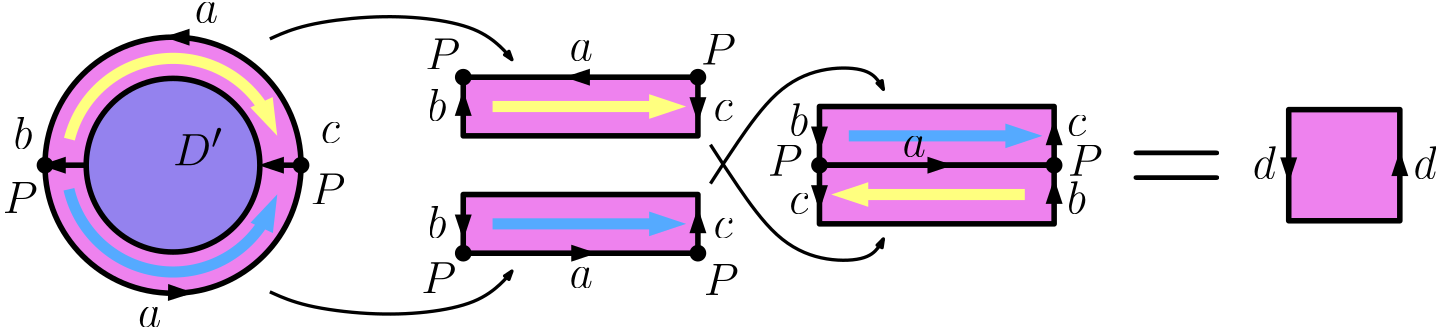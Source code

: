 <?xml version="1.0"?>
<!DOCTYPE ipe SYSTEM "ipe.dtd">
<ipe version="70107" creator="Ipe 7.1.8">
<info created="D:20130414171122" modified="D:20160228123126"/>
<ipestyle name="basic">
<symbol name="arrow/arc(spx)">
<path stroke="sym-stroke" fill="sym-stroke" pen="sym-pen">
0 0 m
-1 0.333 l
-1 -0.333 l
h
</path>
</symbol>
<symbol name="arrow/farc(spx)">
<path stroke="sym-stroke" fill="white" pen="sym-pen">
0 0 m
-1 0.333 l
-1 -0.333 l
h
</path>
</symbol>
<symbol name="mark/circle(sx)" transformations="translations">
<path fill="sym-stroke">
0.6 0 0 0.6 0 0 e
0.4 0 0 0.4 0 0 e
</path>
</symbol>
<symbol name="mark/disk(sx)" transformations="translations">
<path fill="sym-stroke">
0.6 0 0 0.6 0 0 e
</path>
</symbol>
<symbol name="mark/fdisk(sfx)" transformations="translations">
<group>
<path fill="sym-fill">
0.5 0 0 0.5 0 0 e
</path>
<path fill="sym-stroke" fillrule="eofill">
0.6 0 0 0.6 0 0 e
0.4 0 0 0.4 0 0 e
</path>
</group>
</symbol>
<symbol name="mark/box(sx)" transformations="translations">
<path fill="sym-stroke" fillrule="eofill">
-0.6 -0.6 m
0.6 -0.6 l
0.6 0.6 l
-0.6 0.6 l
h
-0.4 -0.4 m
0.4 -0.4 l
0.4 0.4 l
-0.4 0.4 l
h
</path>
</symbol>
<symbol name="mark/square(sx)" transformations="translations">
<path fill="sym-stroke">
-0.6 -0.6 m
0.6 -0.6 l
0.6 0.6 l
-0.6 0.6 l
h
</path>
</symbol>
<symbol name="mark/fsquare(sfx)" transformations="translations">
<group>
<path fill="sym-fill">
-0.5 -0.5 m
0.5 -0.5 l
0.5 0.5 l
-0.5 0.5 l
h
</path>
<path fill="sym-stroke" fillrule="eofill">
-0.6 -0.6 m
0.6 -0.6 l
0.6 0.6 l
-0.6 0.6 l
h
-0.4 -0.4 m
0.4 -0.4 l
0.4 0.4 l
-0.4 0.4 l
h
</path>
</group>
</symbol>
<symbol name="mark/cross(sx)" transformations="translations">
<group>
<path fill="sym-stroke">
-0.43 -0.57 m
0.57 0.43 l
0.43 0.57 l
-0.57 -0.43 l
h
</path>
<path fill="sym-stroke">
-0.43 0.57 m
0.57 -0.43 l
0.43 -0.57 l
-0.57 0.43 l
h
</path>
</group>
</symbol>
<symbol name="arrow/fnormal(spx)">
<path stroke="sym-stroke" fill="white" pen="sym-pen">
0 0 m
-1 0.333 l
-1 -0.333 l
h
</path>
</symbol>
<symbol name="arrow/pointed(spx)">
<path stroke="sym-stroke" fill="sym-stroke" pen="sym-pen">
0 0 m
-1 0.333 l
-0.8 0 l
-1 -0.333 l
h
</path>
</symbol>
<symbol name="arrow/fpointed(spx)">
<path stroke="sym-stroke" fill="white" pen="sym-pen">
0 0 m
-1 0.333 l
-0.8 0 l
-1 -0.333 l
h
</path>
</symbol>
<symbol name="arrow/linear(spx)">
<path stroke="sym-stroke" pen="sym-pen">
-1 0.333 m
0 0 l
-1 -0.333 l
</path>
</symbol>
<symbol name="arrow/fdouble(spx)">
<path stroke="sym-stroke" fill="white" pen="sym-pen">
0 0 m
-1 0.333 l
-1 -0.333 l
h
-1 0 m
-2 0.333 l
-2 -0.333 l
h
</path>
</symbol>
<symbol name="arrow/double(spx)">
<path stroke="sym-stroke" fill="sym-stroke" pen="sym-pen">
0 0 m
-1 0.333 l
-1 -0.333 l
h
-1 0 m
-2 0.333 l
-2 -0.333 l
h
</path>
</symbol>
<pen name="heavier" value="0.8"/>
<pen name="fat" value="1.2"/>
<pen name="ultrafat" value="2"/>
<symbolsize name="large" value="5"/>
<symbolsize name="small" value="2"/>
<symbolsize name="tiny" value="1.1"/>
<arrowsize name="large" value="10"/>
<arrowsize name="small" value="5"/>
<arrowsize name="tiny" value="3"/>
<color name="red" value="1 0 0"/>
<color name="green" value="0 1 0"/>
<color name="blue" value="0 0 1"/>
<color name="yellow" value="1 1 0"/>
<color name="orange" value="1 0.647 0"/>
<color name="gold" value="1 0.843 0"/>
<color name="purple" value="0.627 0.125 0.941"/>
<color name="gray" value="0.745"/>
<color name="brown" value="0.647 0.165 0.165"/>
<color name="navy" value="0 0 0.502"/>
<color name="pink" value="1 0.753 0.796"/>
<color name="seagreen" value="0.18 0.545 0.341"/>
<color name="turquoise" value="0.251 0.878 0.816"/>
<color name="violet" value="0.933 0.51 0.933"/>
<color name="darkblue" value="0 0 0.545"/>
<color name="darkcyan" value="0 0.545 0.545"/>
<color name="darkgray" value="0.663"/>
<color name="darkgreen" value="0 0.392 0"/>
<color name="darkmagenta" value="0.545 0 0.545"/>
<color name="darkorange" value="1 0.549 0"/>
<color name="darkred" value="0.545 0 0"/>
<color name="lightblue" value="0.678 0.847 0.902"/>
<color name="lightcyan" value="0.878 1 1"/>
<color name="lightgray" value="0.827"/>
<color name="lightgreen" value="0.565 0.933 0.565"/>
<color name="lightyellow" value="1 1 0.878"/>
<dashstyle name="dashed" value="[4] 0"/>
<dashstyle name="dotted" value="[1 3] 0"/>
<dashstyle name="dash dotted" value="[4 2 1 2] 0"/>
<dashstyle name="dash dot dotted" value="[4 2 1 2 1 2] 0"/>
<textsize name="large" value="\large"/>
<textsize name="small" value="\small"/>
<textsize name="tiny" value="\tiny"/>
<textsize name="Large" value="\Large"/>
<textsize name="LARGE" value="\LARGE"/>
<textsize name="huge" value="\huge"/>
<textsize name="Huge" value="\Huge"/>
<textsize name="footnote" value="\footnotesize"/>
<textstyle name="center" begin="\begin{center}" end="\end{center}"/>
<textstyle name="itemize" begin="\begin{itemize}" end="\end{itemize}"/>
<textstyle name="item" begin="\begin{itemize}\item{}" end="\end{itemize}"/>
<gridsize name="4 pts" value="4"/>
<gridsize name="8 pts (~3 mm)" value="8"/>
<gridsize name="16 pts (~6 mm)" value="16"/>
<gridsize name="32 pts (~12 mm)" value="32"/>
<gridsize name="10 pts (~3.5 mm)" value="10"/>
<gridsize name="20 pts (~7 mm)" value="20"/>
<gridsize name="14 pts (~5 mm)" value="14"/>
<gridsize name="28 pts (~10 mm)" value="28"/>
<gridsize name="56 pts (~20 mm)" value="56"/>
<anglesize name="90 deg" value="90"/>
<anglesize name="60 deg" value="60"/>
<anglesize name="45 deg" value="45"/>
<anglesize name="30 deg" value="30"/>
<anglesize name="22.5 deg" value="22.5"/>
<tiling name="falling" angle="-60" step="4" width="1"/>
<tiling name="rising" angle="30" step="4" width="1"/>
</ipestyle>
<ipestyle name="prueba">
<symbol name="arrow/arc(spx)">
<path stroke="sym-stroke" fill="sym-stroke" pen="sym-pen">
0 0 m
-1 0.333 l
-1 -0.333 l
h
</path>
</symbol>
<symbol name="arrow/farc(spx)">
<path stroke="sym-stroke" fill="white" pen="sym-pen">
0 0 m
-1 0.333 l
-1 -0.333 l
h
</path>
</symbol>
<symbol name="mark/circle(sx)" transformations="translations">
<path fill="sym-stroke">
0.6 0 0 0.6 0 0 e
0.4 0 0 0.4 0 0 e
</path>
</symbol>
<symbol name="mark/disk(sx)" transformations="translations">
<path fill="sym-stroke">
0.6 0 0 0.6 0 0 e
</path>
</symbol>
<symbol name="mark/fdisk(sfx)" transformations="translations">
<group>
<path fill="sym-fill">
0.5 0 0 0.5 0 0 e
</path>
<path fill="sym-stroke" fillrule="eofill">
0.6 0 0 0.6 0 0 e
0.4 0 0 0.4 0 0 e
</path>
</group>
</symbol>
<symbol name="mark/box(sx)" transformations="translations">
<path fill="sym-stroke" fillrule="eofill">
-0.6 -0.6 m
0.6 -0.6 l
0.6 0.6 l
-0.6 0.6 l
h
-0.4 -0.4 m
0.4 -0.4 l
0.4 0.4 l
-0.4 0.4 l
h
</path>
</symbol>
<symbol name="mark/square(sx)" transformations="translations">
<path fill="sym-stroke">
-0.6 -0.6 m
0.6 -0.6 l
0.6 0.6 l
-0.6 0.6 l
h
</path>
</symbol>
<symbol name="mark/fsquare(sfx)" transformations="translations">
<group>
<path fill="sym-fill">
-0.5 -0.5 m
0.5 -0.5 l
0.5 0.5 l
-0.5 0.5 l
h
</path>
<path fill="sym-stroke" fillrule="eofill">
-0.6 -0.6 m
0.6 -0.6 l
0.6 0.6 l
-0.6 0.6 l
h
-0.4 -0.4 m
0.4 -0.4 l
0.4 0.4 l
-0.4 0.4 l
h
</path>
</group>
</symbol>
<symbol name="mark/cross(sx)" transformations="translations">
<group>
<path fill="sym-stroke">
-0.43 -0.57 m
0.57 0.43 l
0.43 0.57 l
-0.57 -0.43 l
h
</path>
<path fill="sym-stroke">
-0.43 0.57 m
0.57 -0.43 l
0.43 -0.57 l
-0.57 0.43 l
h
</path>
</group>
</symbol>
<symbol name="arrow/fnormal(spx)">
<path stroke="sym-stroke" fill="white" pen="sym-pen">
0 0 m
-1 0.333 l
-1 -0.333 l
h
</path>
</symbol>
<symbol name="arrow/pointed(spx)">
<path stroke="sym-stroke" fill="sym-stroke" pen="sym-pen">
0 0 m
-1 0.333 l
-0.8 0 l
-1 -0.333 l
h
</path>
</symbol>
<symbol name="arrow/fpointed(spx)">
<path stroke="sym-stroke" fill="white" pen="sym-pen">
0 0 m
-1 0.333 l
-0.8 0 l
-1 -0.333 l
h
</path>
</symbol>
<symbol name="arrow/linear(spx)">
<path stroke="sym-stroke" pen="sym-pen">
-1 0.333 m
0 0 l
-1 -0.333 l
</path>
</symbol>
<symbol name="arrow/fdouble(spx)">
<path stroke="sym-stroke" fill="white" pen="sym-pen">
0 0 m
-1 0.333 l
-1 -0.333 l
h
-1 0 m
-2 0.333 l
-2 -0.333 l
h
</path>
</symbol>
<symbol name="arrow/double(spx)">
<path stroke="sym-stroke" fill="sym-stroke" pen="sym-pen">
0 0 m
-1 0.333 l
-1 -0.333 l
h
-1 0 m
-2 0.333 l
-2 -0.333 l
h
</path>
</symbol>
<pen name="heavier" value="0.8"/>
<pen name="fat" value="1.2"/>
<pen name="ultrafat" value="2"/>
<symbolsize name="large" value="5"/>
<symbolsize name="small" value="2"/>
<symbolsize name="tiny" value="1.1"/>
<arrowsize name="large" value="10"/>
<arrowsize name="small" value="5"/>
<arrowsize name="tiny" value="3"/>
<color name="red" value="1 0 0"/>
<color name="green" value="0 1 0"/>
<color name="blue" value="0 0 1"/>
<color name="yellow" value="1 1 0"/>
<color name="orange" value="1 0.647 0"/>
<color name="gold" value="1 0.843 0"/>
<color name="purple" value="0.627 0.125 0.941"/>
<color name="gray" value="0.745"/>
<color name="brown" value="0.647 0.165 0.165"/>
<color name="navy" value="0 0 0.502"/>
<color name="pink" value="1 0.753 0.796"/>
<color name="seagreen" value="0.18 0.545 0.341"/>
<color name="turquoise" value="0.251 0.878 0.816"/>
<color name="violet" value="0.933 0.51 0.933"/>
<color name="darkblue" value="0 0 0.545"/>
<color name="darkcyan" value="0 0.545 0.545"/>
<color name="darkgray" value="0.663"/>
<color name="darkgreen" value="0 0.392 0"/>
<color name="darkmagenta" value="0.545 0 0.545"/>
<color name="darkorange" value="1 0.549 0"/>
<color name="darkred" value="0.545 0 0"/>
<color name="lightblue" value="0.678 0.847 0.902"/>
<color name="lightcyan" value="0.878 1 1"/>
<color name="lightgray" value="0.827"/>
<color name="lightgreen" value="0.565 0.933 0.565"/>
<color name="lightyellow" value="1 1 0.878"/>
<color name="gray7" value="0.87"/>
<color name="azul" value="0.237 0.659 0.659"/>
<color name="amarillo" value="0.957 0.969 0.714"/>
<dashstyle name="dashed" value="[4] 0"/>
<dashstyle name="dotted" value="[1 3] 0"/>
<dashstyle name="dash dotted" value="[4 2 1 2] 0"/>
<dashstyle name="dash dot dotted" value="[4 2 1 2 1 2] 0"/>
<dashstyle name="medium dashed" value="[8] 0"/>
<dashstyle name="large dashed" value="[12] 0"/>
<dashstyle name="large dotted" value="[2 4] 0"/>
<dashstyle name="Large dashed" value="[16] 0"/>
<textsize name="large" value="\large"/>
<textsize name="small" value="\small"/>
<textsize name="tiny" value="\tiny"/>
<textsize name="Large" value="\Large"/>
<textsize name="LARGE" value="\LARGE"/>
<textsize name="huge" value="\huge"/>
<textsize name="Huge" value="\Huge"/>
<textsize name="footnote" value="\footnotesize"/>
<textstyle name="center" begin="\begin{center}" end="\end{center}"/>
<textstyle name="itemize" begin="\begin{itemize}" end="\end{itemize}"/>
<textstyle name="item" begin="\begin{itemize}\item{}" end="\end{itemize}"/>
<gridsize name="4 pts" value="4"/>
<gridsize name="8 pts (~3 mm)" value="8"/>
<gridsize name="16 pts (~6 mm)" value="16"/>
<gridsize name="32 pts (~12 mm)" value="32"/>
<gridsize name="10 pts (~3.5 mm)" value="10"/>
<gridsize name="20 pts (~7 mm)" value="20"/>
<gridsize name="14 pts (~5 mm)" value="14"/>
<gridsize name="28 pts (~10 mm)" value="28"/>
<gridsize name="56 pts (~20 mm)" value="56"/>
<anglesize name="90 deg" value="90"/>
<anglesize name="60 deg" value="60"/>
<anglesize name="45 deg" value="45"/>
<anglesize name="30 deg" value="30"/>
<anglesize name="22.5 deg" value="22.5"/>
<opacity name="10%" value="0.1"/>
<opacity name="20%" value="0.2"/>
<opacity name="30%" value="0.3"/>
<opacity name="40%" value="0.4"/>
<opacity name="50%" value="0.5"/>
<opacity name="60%" value="0.6"/>
<opacity name="70%" value="0.7"/>
<opacity name="80%" value="0.8"/>
<opacity name="90%" value="0.9"/>
<tiling name="falling" angle="-60" step="4" width="1"/>
<tiling name="rising" angle="30" step="4" width="1"/>
</ipestyle>
<page>
<layer name="alpha"/>
<view layers="alpha" active="alpha"/>
<path layer="alpha" matrix="0.214237 0 0 0.214237 8.16497 353.864" stroke="black" fill="violet" pen="ultrafat">
215.163 0 0 215.163 297.965 420.732 e
</path>
<use matrix="0.66 0 0 0.66 -257.461 149.792" name="mark/disk(sx)" pos="569.026 445.769" size="large" stroke="black"/>
<use matrix="0.66 0 0 0.66 -257.461 149.792" name="mark/disk(sx)" pos="429.342 445.769" size="large" stroke="black"/>
<path matrix="0.66 0 0 0.66 -125.377 183.409" stroke="black" pen="ultrafat" join="0" arrow="normal/small">
302.45 464.671 m
298.98 464.677 l
</path>
<text matrix="0.66 0 0 0.66 -106.459 223.272" pos="282.204 412.353" stroke="black" type="label" width="12.741" height="10.672" depth="0" valign="baseline" size="Huge">$a$</text>
<path matrix="0.66 0 0 0.66 -124.142 116.358" stroke="black" pen="ultrafat" join="0" arrow="normal/small">
297.499 426.953 m
303.548 426.876 l
</path>
<text matrix="0.66 0 0 0.66 -126.86 113.707" pos="282.204 412.353" stroke="black" type="label" width="12.741" height="10.672" depth="0" valign="baseline" size="Huge">$a$</text>
<path matrix="0.66 0 0 0.66 -4.02127 149.792" stroke="black" fill="0.58 0.51 0.933" pen="ultrafat">
47.3566 0 0 47.3566 115.184 445.769 e
</path>
<text matrix="0.66 0 0 0.66 -114.255 171.847" pos="282.204 412.353" stroke="black" type="label" width="27.006" height="20.474" depth="0" valign="baseline" size="Huge">$D&apos;$</text>
<path matrix="0.66 0 0 0.66 -1.92 158.88" stroke="black" fill="violet" pen="ultrafat" join="0" arrow="normal/small">
181.842 432 m
163.389 432 l
</path>
<path matrix="0.66 0 0 0.66 -1.92 158.88" stroke="black" fill="violet" pen="ultrafat" join="0" arrow="normal/small">
64 432 m
44.4117 432 l
</path>
<path matrix="0.66 0 0 0.66 -1.92 158.88" stroke="1 1 0.498" pen="4" join="0" arrow="normal/small">
55.4866 446.207 m
58.2718 0 0 -58.2718 112 432 164.769 456.719 a
</path>
<path matrix="0.66 0 0 0.66 -1.92 158.88" stroke="0.333 0.667 1" pen="4" join="0" arrow="normal/small">
55.2257 418.875 m
58.2718 0 0 58.2718 112 432 164.845 407.443 a
</path>
<text matrix="0.66 0 0 0.66 -171.724 177.795" pos="282.204 412.353" stroke="black" type="label" width="10.319" height="17.213" depth="0" valign="baseline" size="Huge">$b$</text>
<text matrix="0.66 0 0 0.66 -61.1035 180.013" pos="282.204 412.353" stroke="black" type="label" width="10.445" height="10.672" depth="0" valign="baseline" size="Huge">$c$</text>
<path matrix="0.66 0 0 0.66 28.64 158.88" stroke="black" fill="violet" pen="ultrafat">
224 480 m
224 448 l
352 448 l
352 480 l
h
</path>
<path matrix="0.66 0 0 0.66 28.64 158.88" stroke="black" fill="violet" pen="ultrafat">
224 416 m
224 384 l
352 384 l
352 416 l
h
</path>
<path matrix="0.66 0 0 0.66 28.64 158.88" stroke="1 1 0.498" fill="violet" pen="4" join="0" arrow="normal/small">
240 464 m
336 464 l
</path>
<path matrix="0.66 0 0 0.66 28.64 158.88" stroke="0.333 0.667 1" fill="0.333 0.667 1" pen="4" join="0" arrow="normal/small">
240 400 m
336 400 l
</path>
<text matrix="0.66 0 0 0.66 -175.543 154.592" pos="282.204 412.353" stroke="black" type="label" width="19.015" height="16.938" depth="0" valign="baseline" size="Huge">$P$</text>
<text matrix="0.66 0 0 0.66 -64.8006 157.716" pos="282.204 412.353" stroke="black" type="label" width="19.015" height="16.938" depth="0" valign="baseline" size="Huge">$P$</text>
<text matrix="0.66 0 0 0.66 -23.4788 206.318" pos="282.204 412.353" stroke="black" type="label" width="19.015" height="16.938" depth="0" valign="baseline" size="Huge">$P$</text>
<text matrix="0.66 0 0 0.66 75.8075 208.054" pos="282.204 412.353" stroke="black" type="label" width="19.015" height="16.938" depth="0" valign="baseline" size="Huge">$P$</text>
<text matrix="0.66 0 0 0.66 76.8489 125.084" pos="282.204 412.353" stroke="black" type="label" width="19.015" height="16.938" depth="0" valign="baseline" size="Huge">$P$</text>
<text matrix="0.66 0 0 0.66 -24.8674 125.778" pos="282.204 412.353" stroke="black" type="label" width="19.015" height="16.938" depth="0" valign="baseline" size="Huge">$P$</text>
<use matrix="0.66 0 0 0.66 28.64 158.88" name="mark/disk(sx)" pos="224 480" size="large" stroke="black"/>
<use matrix="0.66 0 0 0.66 28.64 158.88" name="mark/disk(sx)" pos="352 480" size="large" stroke="black"/>
<use matrix="0.66 0 0 0.66 28.64 158.88" name="mark/disk(sx)" pos="352 384" size="large" stroke="black"/>
<use matrix="0.66 0 0 0.66 28.64 158.88" name="mark/disk(sx)" pos="224 384" size="large" stroke="black"/>
<path matrix="0.66 0 0 0.66 28.64 158.88" stroke="black" fill="violet" pen="ultrafat" join="0" arrow="normal/small">
292 480 m
284 480 l
</path>
<path matrix="0.66 0 0 0.66 28.64 158.88" stroke="black" fill="violet" pen="ultrafat" join="0" arrow="normal/small">
284 384 m
292 384 l
</path>
<path matrix="0.66 0 0 0.66 28.64 158.88" stroke="black" fill="violet" pen="ultrafat" join="0" arrow="normal/small">
224 460 m
224 468 l
</path>
<path matrix="0.66 0 0 0.66 28.64 158.88" stroke="black" fill="violet" pen="ultrafat" join="0" arrow="normal/small">
352 468 m
352 460 l
</path>
<path matrix="0.66 0 0 0.66 28.64 158.88" stroke="black" fill="violet" pen="ultrafat" join="0" arrow="normal/small">
352 396 m
352 404 l
</path>
<path matrix="0.66 0 0 0.66 28.64 158.88" stroke="black" fill="violet" pen="ultrafat" join="0" arrow="normal/small">
224 404 m
224 396 l
</path>
<text matrix="0.66 0 0 0.66 80.3365 187.933" pos="282.204 412.353" stroke="black" type="label" width="10.445" height="10.672" depth="0" valign="baseline" size="Huge">$c$</text>
<text matrix="0.66 0 0 0.66 80.3365 145.693" pos="282.204 412.353" stroke="black" type="label" width="10.445" height="10.672" depth="0" valign="baseline" size="Huge">$c$</text>
<text matrix="0.66 0 0 0.66 -22.6235 145.693" pos="282.204 412.353" stroke="black" type="label" width="10.319" height="17.213" depth="0" valign="baseline" size="Huge">$b$</text>
<text matrix="0.66 0 0 0.66 -22.6235 187.933" pos="282.204 412.353" stroke="black" type="label" width="10.319" height="17.213" depth="0" valign="baseline" size="Huge">$b$</text>
<text matrix="0.66 0 0 0.66 28.4683 209.661" pos="282.204 412.353" stroke="black" type="label" width="12.741" height="10.672" depth="0" valign="baseline" size="Huge">$a$</text>
<text matrix="0.66 0 0 0.66 28.4683 127.821" pos="282.204 412.353" stroke="black" type="label" width="12.741" height="10.672" depth="0" valign="baseline" size="Huge">$a$</text>
<path matrix="0.66 0 0 0.66 156.88 190.56" stroke="black" fill="violet" pen="ultrafat">
224 416 m
224 384 l
352 384 l
352 416 l
h
</path>
<path matrix="0.66 0 0 0.66 156.88 190.56" stroke="0.333 0.667 1" fill="0.333 0.667 1" pen="4" join="0" arrow="normal/small">
240 400 m
336 400 l
</path>
<path matrix="0.66 0 0 0.66 156.88 190.56" stroke="black" fill="violet" pen="ultrafat" join="0" arrow="normal/small">
352 396 m
352 404 l
</path>
<path matrix="0.66 0 0 0.66 156.88 190.56" stroke="black" fill="violet" pen="ultrafat" join="0" arrow="normal/small">
224 404 m
224 396 l
</path>
<path matrix="0.66 0 0 0.66 156.88 127.2" stroke="black" fill="violet" pen="ultrafat">
224 480 m
224 448 l
352 448 l
352 480 l
h
</path>
<path matrix="0.66 0 0 0.66 156.88 127.2" stroke="1 1 0.498" fill="violet" pen="4" join="0" rarrow="normal/small">
240 464 m
336 464 l
</path>
<use matrix="0.66 0 0 0.66 156.88 127.2" name="mark/disk(sx)" pos="224 480" size="large" stroke="black"/>
<use matrix="0.66 0 0 0.66 156.88 127.2" name="mark/disk(sx)" pos="352 480" size="large" stroke="black"/>
<path stroke="black" fill="violet" pen="ultrafat" join="0" arrow="normal/small">
304.72 436.08 m
304.72 430.8 l
</path>
<path stroke="black" fill="violet" pen="ultrafat" join="0" arrow="normal/small">
389.2 430.8 m
389.2 436.08 l
</path>
<path matrix="0.66 0 0 0.66 156.88 190.56" stroke="black" fill="violet" pen="ultrafat" join="0" arrow="normal/small">
284 384 m
292 384 l
</path>
<text matrix="0.66 0 0 0.66 148.373 175.069" pos="282.204 412.353" stroke="black" type="label" width="12.741" height="10.672" depth="0" valign="baseline" size="Huge">$a$</text>
<text matrix="0.66 0 0 0.66 99.8075 168.054" pos="282.204 412.353" stroke="black" type="label" width="19.015" height="16.938" depth="0" valign="baseline" size="Huge">$P$</text>
<text matrix="0.66 0 0 0.66 207.807 168.054" pos="282.204 412.353" stroke="black" type="label" width="19.015" height="16.938" depth="0" valign="baseline" size="Huge">$P$</text>
<text matrix="0.66 0 0 0.66 107.546 154.59" pos="282.204 412.353" stroke="black" type="label" width="10.445" height="10.672" depth="0" valign="baseline" size="Huge">$c$</text>
<text matrix="0.66 0 0 0.66 207.546 182.59" pos="282.204 412.353" stroke="black" type="label" width="10.445" height="10.672" depth="0" valign="baseline" size="Huge">$c$</text>
<text matrix="0.66 0 0 0.66 207.546 154.59" pos="282.204 412.353" stroke="black" type="label" width="10.319" height="17.213" depth="0" valign="baseline" size="Huge">$b$</text>
<text matrix="0.66 0 0 0.66 107.546 182.59" pos="282.204 412.353" stroke="black" type="label" width="10.319" height="17.213" depth="0" valign="baseline" size="Huge">$b$</text>
<text matrix="1.98463 0 0 1.98463 -144.517 -386.665" pos="282.204 412.353" stroke="black" type="label" width="17.843" height="8.814" depth="0" valign="baseline" size="Huge">$=$</text>
<path matrix="1 0 0 1 13.6484 0" stroke="black" fill="violet" pen="ultrafat">
460 464 m
460 424 l
500 424 l
500 464 l
h
</path>
<path matrix="1 0 0 1 124.448 10" stroke="black" fill="violet" pen="ultrafat" join="0" arrow="normal/small">
389.2 430.8 m
389.2 436.08 l
</path>
<path matrix="1 0 0 1 9.64838 0" stroke="black" fill="violet" pen="ultrafat" join="0" arrow="normal/small">
464 446.08 m
464 440.8 l
</path>
<text matrix="0.66 0 0 0.66 274.434 167.189" pos="282.204 412.353" stroke="black" type="label" width="12.611" height="17.213" depth="0" valign="baseline" size="Huge">$d$</text>
<text matrix="0.66 0 0 0.66 332.309 167.189" pos="282.204 412.353" stroke="black" type="label" width="12.611" height="17.213" depth="0" valign="baseline" size="Huge">$d$</text>
<path stroke="black" pen="fat" arrow="normal/tiny">
106.858 489.469 m
118.685 494.76
142.65 497.872
163.814 497.25
181.555 493.515
190.581 486.357
194.004 481.999 s
</path>
<path matrix="1 0 0 -1 0 887.872" stroke="black" pen="fat" arrow="normal/tiny">
106.858 489.469 m
118.685 494.76
142.65 497.872
163.814 497.25
181.555 493.515
190.581 486.357
194.004 481.999 s
</path>
<path stroke="black" pen="fat" arrow="normal/tiny">
265.472 451.383 m
274.498 437.377
289.127 416.835
305.311 409.366
321.495 409.677
326.164 414.345
327.72 417.458 s
</path>
<path matrix="1 0 0 -1 0 888.748" stroke="black" pen="fat" arrow="normal/tiny">
265.472 451.383 m
274.498 437.377
289.127 416.835
305.311 409.366
321.495 409.677
326.164 414.345
327.72 417.458 s
</path>
</page>
</ipe>
